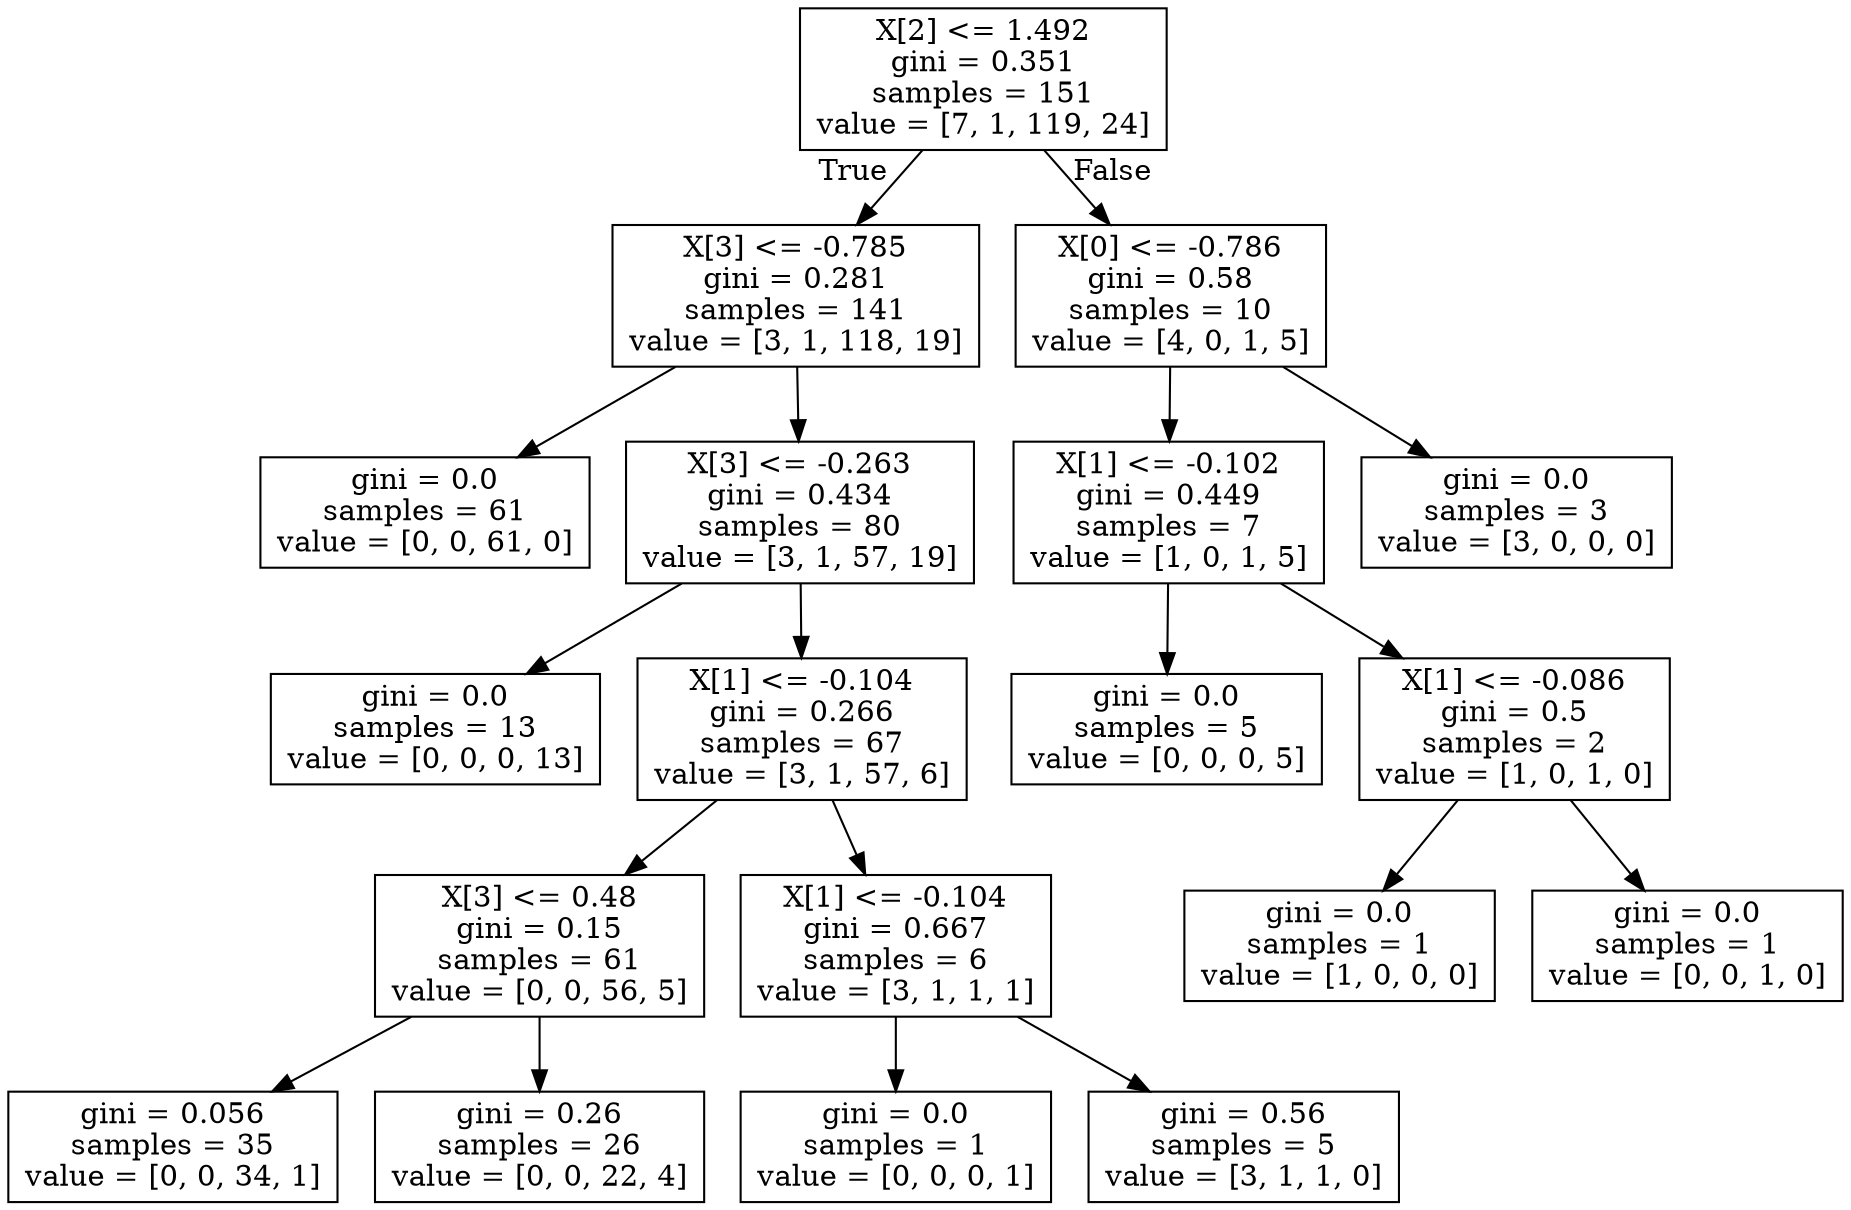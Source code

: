 digraph Tree {
node [shape=box] ;
0 [label="X[2] <= 1.492\ngini = 0.351\nsamples = 151\nvalue = [7, 1, 119, 24]"] ;
1 [label="X[3] <= -0.785\ngini = 0.281\nsamples = 141\nvalue = [3, 1, 118, 19]"] ;
0 -> 1 [labeldistance=2.5, labelangle=45, headlabel="True"] ;
2 [label="gini = 0.0\nsamples = 61\nvalue = [0, 0, 61, 0]"] ;
1 -> 2 ;
3 [label="X[3] <= -0.263\ngini = 0.434\nsamples = 80\nvalue = [3, 1, 57, 19]"] ;
1 -> 3 ;
4 [label="gini = 0.0\nsamples = 13\nvalue = [0, 0, 0, 13]"] ;
3 -> 4 ;
5 [label="X[1] <= -0.104\ngini = 0.266\nsamples = 67\nvalue = [3, 1, 57, 6]"] ;
3 -> 5 ;
6 [label="X[3] <= 0.48\ngini = 0.15\nsamples = 61\nvalue = [0, 0, 56, 5]"] ;
5 -> 6 ;
7 [label="gini = 0.056\nsamples = 35\nvalue = [0, 0, 34, 1]"] ;
6 -> 7 ;
8 [label="gini = 0.26\nsamples = 26\nvalue = [0, 0, 22, 4]"] ;
6 -> 8 ;
9 [label="X[1] <= -0.104\ngini = 0.667\nsamples = 6\nvalue = [3, 1, 1, 1]"] ;
5 -> 9 ;
10 [label="gini = 0.0\nsamples = 1\nvalue = [0, 0, 0, 1]"] ;
9 -> 10 ;
11 [label="gini = 0.56\nsamples = 5\nvalue = [3, 1, 1, 0]"] ;
9 -> 11 ;
12 [label="X[0] <= -0.786\ngini = 0.58\nsamples = 10\nvalue = [4, 0, 1, 5]"] ;
0 -> 12 [labeldistance=2.5, labelangle=-45, headlabel="False"] ;
13 [label="X[1] <= -0.102\ngini = 0.449\nsamples = 7\nvalue = [1, 0, 1, 5]"] ;
12 -> 13 ;
14 [label="gini = 0.0\nsamples = 5\nvalue = [0, 0, 0, 5]"] ;
13 -> 14 ;
15 [label="X[1] <= -0.086\ngini = 0.5\nsamples = 2\nvalue = [1, 0, 1, 0]"] ;
13 -> 15 ;
16 [label="gini = 0.0\nsamples = 1\nvalue = [1, 0, 0, 0]"] ;
15 -> 16 ;
17 [label="gini = 0.0\nsamples = 1\nvalue = [0, 0, 1, 0]"] ;
15 -> 17 ;
18 [label="gini = 0.0\nsamples = 3\nvalue = [3, 0, 0, 0]"] ;
12 -> 18 ;
}